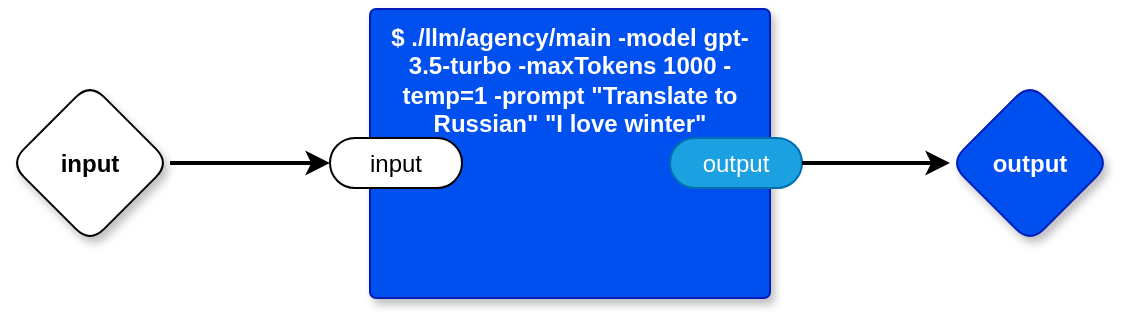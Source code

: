 <mxfile version="22.1.11" type="device">
  <diagram name="main" id="NX2ZdiZaVYGTieyJJVev">
    <mxGraphModel dx="956" dy="761" grid="1" gridSize="10" guides="1" tooltips="1" connect="1" arrows="1" fold="1" page="1" pageScale="1" pageWidth="1100" pageHeight="850" math="0" shadow="0">
      <root>
        <mxCell id="0" />
        <mxCell id="1" parent="0" />
        <mxCell id="8PcMY7WavIbh0EGFxXic-39" style="edgeStyle=orthogonalEdgeStyle;rounded=0;orthogonalLoop=1;jettySize=auto;html=1;exitX=1;exitY=0.5;exitDx=0;exitDy=0;exitPerimeter=0;strokeWidth=2;" parent="1" source="8PcMY7WavIbh0EGFxXic-14" target="8PcMY7WavIbh0EGFxXic-36" edge="1">
          <mxGeometry relative="1" as="geometry" />
        </mxCell>
        <mxCell id="8PcMY7WavIbh0EGFxXic-14" value="input" style="rhombus;whiteSpace=wrap;html=1;rounded=1;fontStyle=1;glass=0;sketch=0;fontSize=12;points=[[0,0.5,0,0,0],[0.5,0,0,0,0],[0.5,1,0,0,0],[1,0.5,0,0,0]];shadow=1;" parent="1" vertex="1">
          <mxGeometry x="10" y="312.5" width="80" height="80" as="geometry" />
        </mxCell>
        <mxCell id="8PcMY7WavIbh0EGFxXic-15" value="output" style="rhombus;whiteSpace=wrap;html=1;rounded=1;fillColor=#0050ef;fontColor=#ffffff;strokeColor=#001DBC;fontStyle=1;glass=0;sketch=0;fontSize=12;points=[[0,0.5,0,0,0],[0.5,0,0,0,0],[0.5,1,0,0,0],[1,0.5,0,0,0]];shadow=1;" parent="1" vertex="1">
          <mxGeometry x="480" y="312.5" width="80" height="80" as="geometry" />
        </mxCell>
        <mxCell id="8PcMY7WavIbh0EGFxXic-35" value="$ ./llm/agency/main -model gpt-3.5-turbo -maxTokens 1000 -temp=1 -prompt &quot;Translate to Russian&quot; &quot;I love winter&quot;" style="rounded=1;whiteSpace=wrap;html=1;sketch=0;container=1;recursiveResize=0;verticalAlign=top;arcSize=6;fontStyle=1;autosize=0;points=[];absoluteArcSize=1;shadow=1;strokeColor=#001DBC;fillColor=#0050ef;fontColor=#ffffff;connectable=0;" parent="1" vertex="1">
          <mxGeometry x="190" y="275.5" width="200" height="144.5" as="geometry">
            <mxRectangle x="-98" y="-1230" width="99" height="26" as="alternateBounds" />
          </mxGeometry>
        </mxCell>
        <mxCell id="8PcMY7WavIbh0EGFxXic-36" value="input" style="rounded=1;whiteSpace=wrap;html=1;sketch=0;points=[[0,0.5,0,0,0],[1,0.5,0,0,0]];arcSize=50;" parent="8PcMY7WavIbh0EGFxXic-35" vertex="1">
          <mxGeometry x="-20" y="64.5" width="66" height="25" as="geometry" />
        </mxCell>
        <mxCell id="8PcMY7WavIbh0EGFxXic-37" value="output" style="rounded=1;whiteSpace=wrap;html=1;sketch=0;points=[[0,0.5,0,0,0],[1,0.5,0,0,0]];fillColor=#1ba1e2;fontColor=#ffffff;strokeColor=#006EAF;arcSize=50;" parent="8PcMY7WavIbh0EGFxXic-35" vertex="1">
          <mxGeometry x="150" y="64.5" width="66" height="25" as="geometry" />
        </mxCell>
        <mxCell id="8PcMY7WavIbh0EGFxXic-38" style="edgeStyle=orthogonalEdgeStyle;rounded=0;orthogonalLoop=1;jettySize=auto;html=1;entryX=0;entryY=0.5;entryDx=0;entryDy=0;entryPerimeter=0;strokeWidth=2;" parent="1" source="8PcMY7WavIbh0EGFxXic-37" target="8PcMY7WavIbh0EGFxXic-15" edge="1">
          <mxGeometry relative="1" as="geometry" />
        </mxCell>
      </root>
    </mxGraphModel>
  </diagram>
</mxfile>
